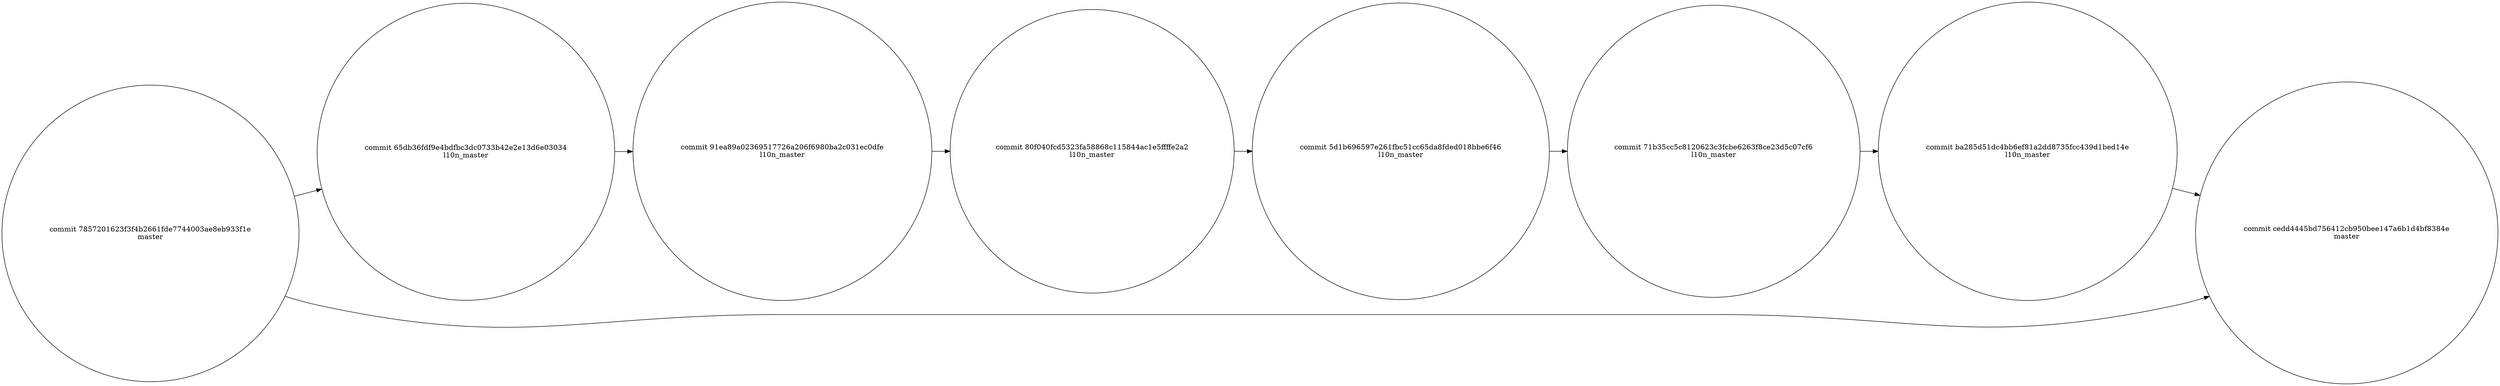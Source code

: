 digraph G {
rankdir=LR;
"65db36fdf9e4bdfbc3dc0733b42e2e13d6e03034" [label="commit 65db36fdf9e4bdfbc3dc0733b42e2e13d6e03034\nl10n_master", shape=circle];
"91ea89a02369517726a206f6980ba2c031ec0dfe" [label="commit 91ea89a02369517726a206f6980ba2c031ec0dfe\nl10n_master", shape=circle];
"80f040fcd5323fa58868c115844ac1e5ffffe2a2" [label="commit 80f040fcd5323fa58868c115844ac1e5ffffe2a2\nl10n_master", shape=circle];
"5d1b696597e261fbc51cc65da8fded018bbe6f46" [label="commit 5d1b696597e261fbc51cc65da8fded018bbe6f46\nl10n_master", shape=circle];
"71b35cc5c8120623c3fcbe6263f8ce23d5c07cf6" [label="commit 71b35cc5c8120623c3fcbe6263f8ce23d5c07cf6\nl10n_master", shape=circle];
ba285d51dc4bb6ef81a2dd8735fcc439d1bed14e [label="commit ba285d51dc4bb6ef81a2dd8735fcc439d1bed14e\nl10n_master", shape=circle];
"7857201623f3f4b2661fde7744003ae8eb933f1e" [label="commit 7857201623f3f4b2661fde7744003ae8eb933f1e\nmaster", shape=circle];
cedd4445bd756412cb950bee147a6b1d4bf8384e [label="commit cedd4445bd756412cb950bee147a6b1d4bf8384e\nmaster", shape=circle];
"7857201623f3f4b2661fde7744003ae8eb933f1e" -> "65db36fdf9e4bdfbc3dc0733b42e2e13d6e03034";
ba285d51dc4bb6ef81a2dd8735fcc439d1bed14e -> cedd4445bd756412cb950bee147a6b1d4bf8384e;
"65db36fdf9e4bdfbc3dc0733b42e2e13d6e03034" -> "91ea89a02369517726a206f6980ba2c031ec0dfe";
"91ea89a02369517726a206f6980ba2c031ec0dfe" -> "80f040fcd5323fa58868c115844ac1e5ffffe2a2";
"80f040fcd5323fa58868c115844ac1e5ffffe2a2" -> "5d1b696597e261fbc51cc65da8fded018bbe6f46";
"5d1b696597e261fbc51cc65da8fded018bbe6f46" -> "71b35cc5c8120623c3fcbe6263f8ce23d5c07cf6";
"71b35cc5c8120623c3fcbe6263f8ce23d5c07cf6" -> ba285d51dc4bb6ef81a2dd8735fcc439d1bed14e;
"7857201623f3f4b2661fde7744003ae8eb933f1e" -> cedd4445bd756412cb950bee147a6b1d4bf8384e;
}
